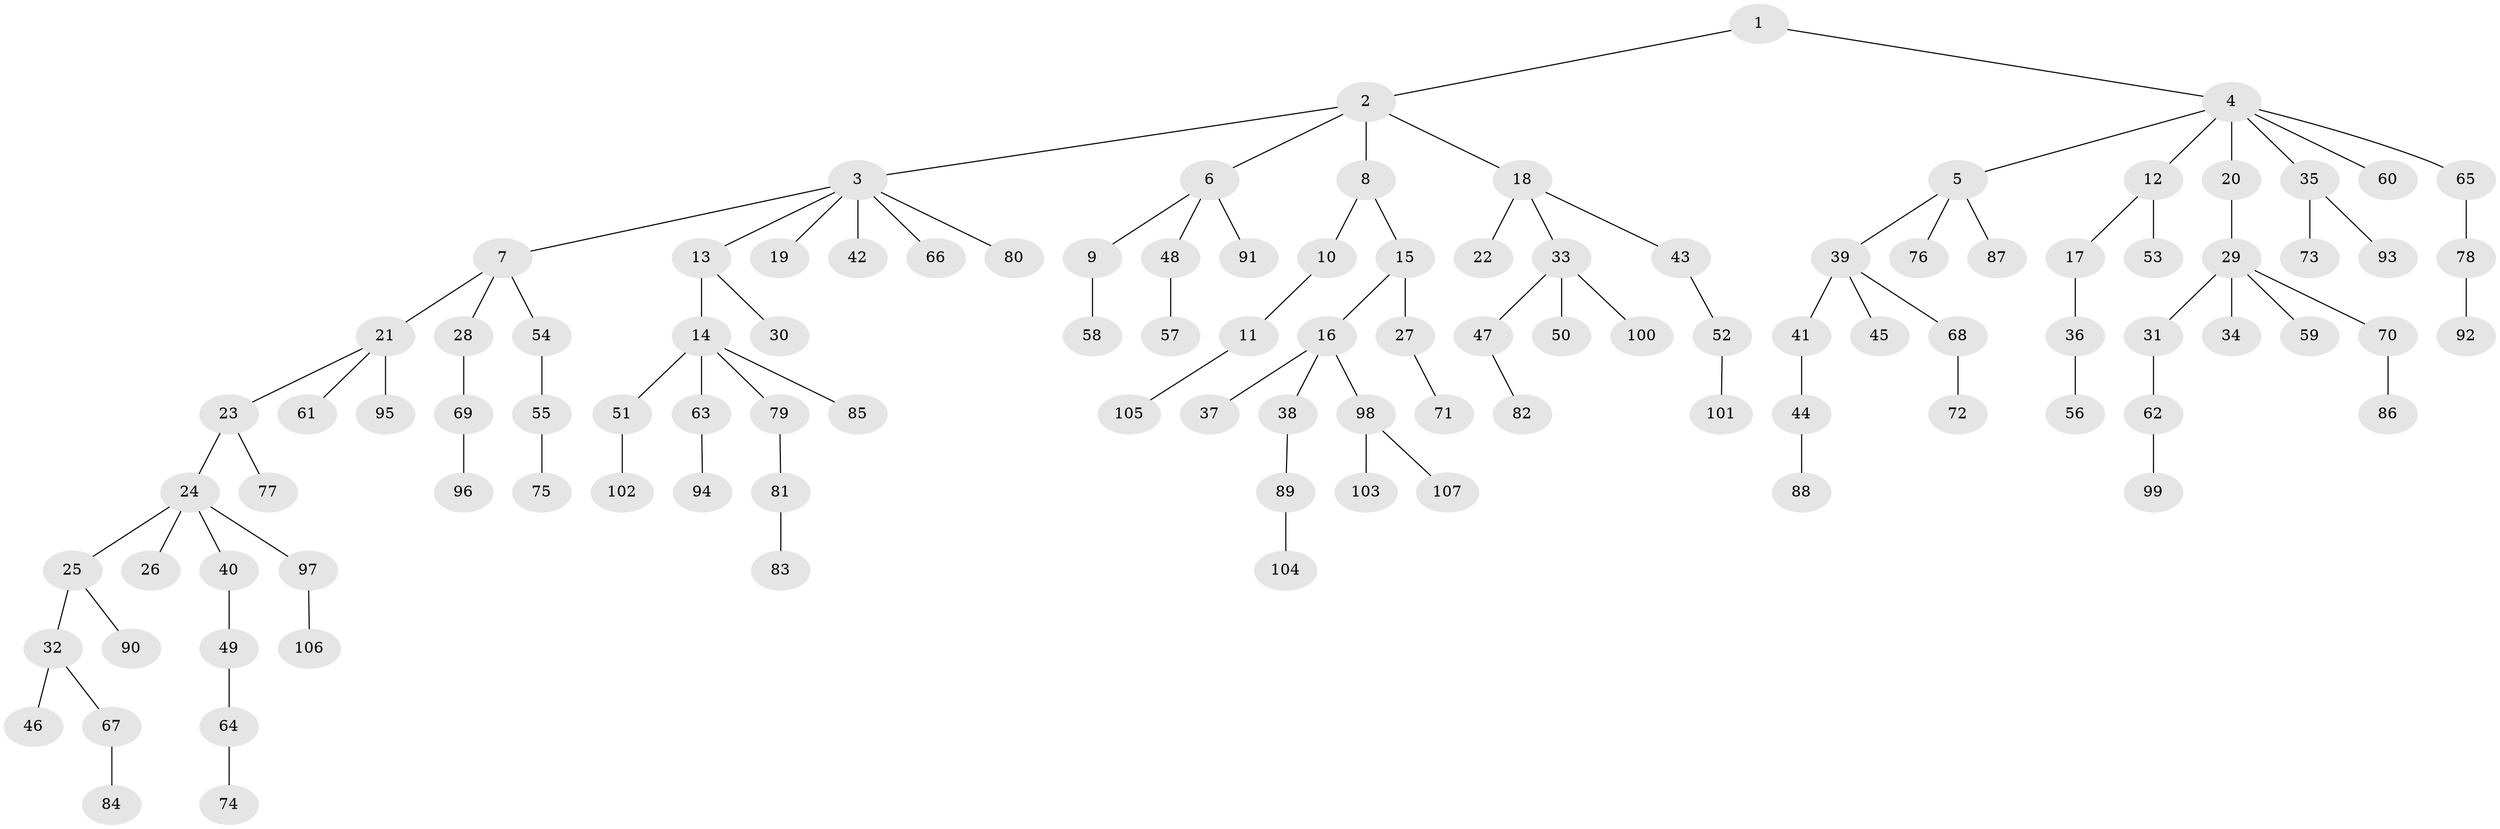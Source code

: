 // Generated by graph-tools (version 1.1) at 2025/53/03/09/25 04:53:58]
// undirected, 107 vertices, 106 edges
graph export_dot {
graph [start="1"]
  node [color=gray90,style=filled];
  1;
  2;
  3;
  4;
  5;
  6;
  7;
  8;
  9;
  10;
  11;
  12;
  13;
  14;
  15;
  16;
  17;
  18;
  19;
  20;
  21;
  22;
  23;
  24;
  25;
  26;
  27;
  28;
  29;
  30;
  31;
  32;
  33;
  34;
  35;
  36;
  37;
  38;
  39;
  40;
  41;
  42;
  43;
  44;
  45;
  46;
  47;
  48;
  49;
  50;
  51;
  52;
  53;
  54;
  55;
  56;
  57;
  58;
  59;
  60;
  61;
  62;
  63;
  64;
  65;
  66;
  67;
  68;
  69;
  70;
  71;
  72;
  73;
  74;
  75;
  76;
  77;
  78;
  79;
  80;
  81;
  82;
  83;
  84;
  85;
  86;
  87;
  88;
  89;
  90;
  91;
  92;
  93;
  94;
  95;
  96;
  97;
  98;
  99;
  100;
  101;
  102;
  103;
  104;
  105;
  106;
  107;
  1 -- 2;
  1 -- 4;
  2 -- 3;
  2 -- 6;
  2 -- 8;
  2 -- 18;
  3 -- 7;
  3 -- 13;
  3 -- 19;
  3 -- 42;
  3 -- 66;
  3 -- 80;
  4 -- 5;
  4 -- 12;
  4 -- 20;
  4 -- 35;
  4 -- 60;
  4 -- 65;
  5 -- 39;
  5 -- 76;
  5 -- 87;
  6 -- 9;
  6 -- 48;
  6 -- 91;
  7 -- 21;
  7 -- 28;
  7 -- 54;
  8 -- 10;
  8 -- 15;
  9 -- 58;
  10 -- 11;
  11 -- 105;
  12 -- 17;
  12 -- 53;
  13 -- 14;
  13 -- 30;
  14 -- 51;
  14 -- 63;
  14 -- 79;
  14 -- 85;
  15 -- 16;
  15 -- 27;
  16 -- 37;
  16 -- 38;
  16 -- 98;
  17 -- 36;
  18 -- 22;
  18 -- 33;
  18 -- 43;
  20 -- 29;
  21 -- 23;
  21 -- 61;
  21 -- 95;
  23 -- 24;
  23 -- 77;
  24 -- 25;
  24 -- 26;
  24 -- 40;
  24 -- 97;
  25 -- 32;
  25 -- 90;
  27 -- 71;
  28 -- 69;
  29 -- 31;
  29 -- 34;
  29 -- 59;
  29 -- 70;
  31 -- 62;
  32 -- 46;
  32 -- 67;
  33 -- 47;
  33 -- 50;
  33 -- 100;
  35 -- 73;
  35 -- 93;
  36 -- 56;
  38 -- 89;
  39 -- 41;
  39 -- 45;
  39 -- 68;
  40 -- 49;
  41 -- 44;
  43 -- 52;
  44 -- 88;
  47 -- 82;
  48 -- 57;
  49 -- 64;
  51 -- 102;
  52 -- 101;
  54 -- 55;
  55 -- 75;
  62 -- 99;
  63 -- 94;
  64 -- 74;
  65 -- 78;
  67 -- 84;
  68 -- 72;
  69 -- 96;
  70 -- 86;
  78 -- 92;
  79 -- 81;
  81 -- 83;
  89 -- 104;
  97 -- 106;
  98 -- 103;
  98 -- 107;
}
